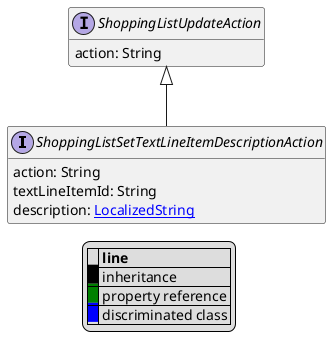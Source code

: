 @startuml

hide empty fields
hide empty methods
legend
|= |= line |
|<back:black>   </back>| inheritance |
|<back:green>   </back>| property reference |
|<back:blue>   </back>| discriminated class |
endlegend
interface ShoppingListSetTextLineItemDescriptionAction [[ShoppingListSetTextLineItemDescriptionAction.svg]] extends ShoppingListUpdateAction {
    action: String
    textLineItemId: String
    description: [[LocalizedString.svg LocalizedString]]
}
interface ShoppingListUpdateAction [[ShoppingListUpdateAction.svg]]  {
    action: String
}





@enduml
